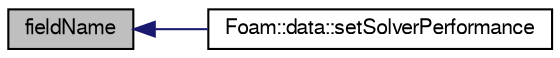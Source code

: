 digraph "fieldName"
{
  bgcolor="transparent";
  edge [fontname="FreeSans",fontsize="10",labelfontname="FreeSans",labelfontsize="10"];
  node [fontname="FreeSans",fontsize="10",shape=record];
  rankdir="LR";
  Node37 [label="fieldName",height=0.2,width=0.4,color="black", fillcolor="grey75", style="filled", fontcolor="black"];
  Node37 -> Node38 [dir="back",color="midnightblue",fontsize="10",style="solid",fontname="FreeSans"];
  Node38 [label="Foam::data::setSolverPerformance",height=0.2,width=0.4,color="black",URL="$a27106.html#adfef41d4faf3f9a197abc8a56562afc2",tooltip="Add/set the solverPerformance entry, using its fieldName. "];
}
